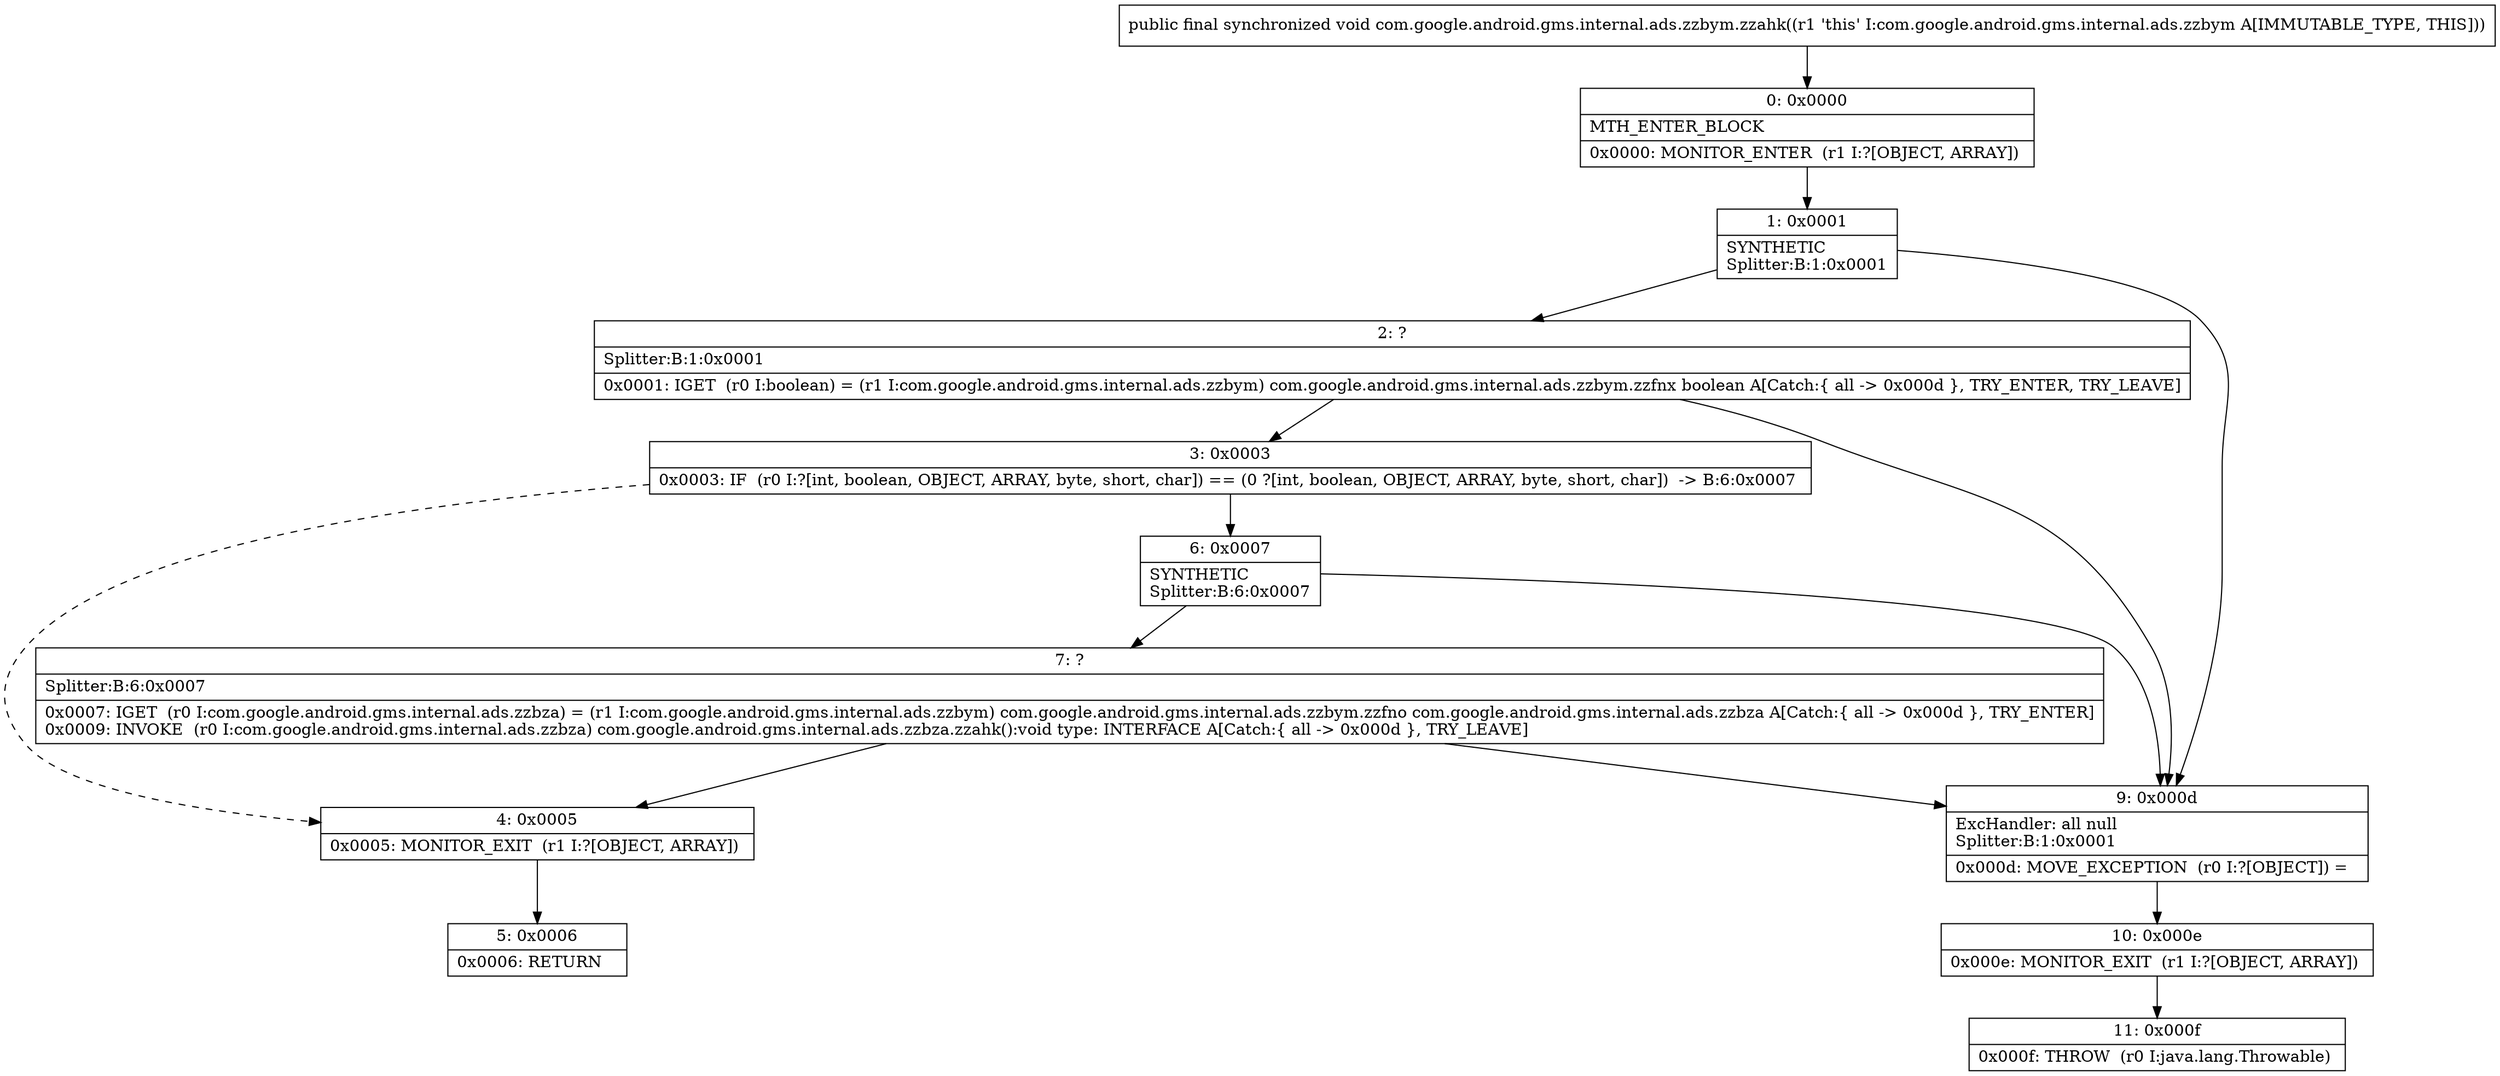 digraph "CFG forcom.google.android.gms.internal.ads.zzbym.zzahk()V" {
Node_0 [shape=record,label="{0\:\ 0x0000|MTH_ENTER_BLOCK\l|0x0000: MONITOR_ENTER  (r1 I:?[OBJECT, ARRAY]) \l}"];
Node_1 [shape=record,label="{1\:\ 0x0001|SYNTHETIC\lSplitter:B:1:0x0001\l}"];
Node_2 [shape=record,label="{2\:\ ?|Splitter:B:1:0x0001\l|0x0001: IGET  (r0 I:boolean) = (r1 I:com.google.android.gms.internal.ads.zzbym) com.google.android.gms.internal.ads.zzbym.zzfnx boolean A[Catch:\{ all \-\> 0x000d \}, TRY_ENTER, TRY_LEAVE]\l}"];
Node_3 [shape=record,label="{3\:\ 0x0003|0x0003: IF  (r0 I:?[int, boolean, OBJECT, ARRAY, byte, short, char]) == (0 ?[int, boolean, OBJECT, ARRAY, byte, short, char])  \-\> B:6:0x0007 \l}"];
Node_4 [shape=record,label="{4\:\ 0x0005|0x0005: MONITOR_EXIT  (r1 I:?[OBJECT, ARRAY]) \l}"];
Node_5 [shape=record,label="{5\:\ 0x0006|0x0006: RETURN   \l}"];
Node_6 [shape=record,label="{6\:\ 0x0007|SYNTHETIC\lSplitter:B:6:0x0007\l}"];
Node_7 [shape=record,label="{7\:\ ?|Splitter:B:6:0x0007\l|0x0007: IGET  (r0 I:com.google.android.gms.internal.ads.zzbza) = (r1 I:com.google.android.gms.internal.ads.zzbym) com.google.android.gms.internal.ads.zzbym.zzfno com.google.android.gms.internal.ads.zzbza A[Catch:\{ all \-\> 0x000d \}, TRY_ENTER]\l0x0009: INVOKE  (r0 I:com.google.android.gms.internal.ads.zzbza) com.google.android.gms.internal.ads.zzbza.zzahk():void type: INTERFACE A[Catch:\{ all \-\> 0x000d \}, TRY_LEAVE]\l}"];
Node_9 [shape=record,label="{9\:\ 0x000d|ExcHandler: all null\lSplitter:B:1:0x0001\l|0x000d: MOVE_EXCEPTION  (r0 I:?[OBJECT]) =  \l}"];
Node_10 [shape=record,label="{10\:\ 0x000e|0x000e: MONITOR_EXIT  (r1 I:?[OBJECT, ARRAY]) \l}"];
Node_11 [shape=record,label="{11\:\ 0x000f|0x000f: THROW  (r0 I:java.lang.Throwable) \l}"];
MethodNode[shape=record,label="{public final synchronized void com.google.android.gms.internal.ads.zzbym.zzahk((r1 'this' I:com.google.android.gms.internal.ads.zzbym A[IMMUTABLE_TYPE, THIS])) }"];
MethodNode -> Node_0;
Node_0 -> Node_1;
Node_1 -> Node_2;
Node_1 -> Node_9;
Node_2 -> Node_3;
Node_2 -> Node_9;
Node_3 -> Node_4[style=dashed];
Node_3 -> Node_6;
Node_4 -> Node_5;
Node_6 -> Node_7;
Node_6 -> Node_9;
Node_7 -> Node_9;
Node_7 -> Node_4;
Node_9 -> Node_10;
Node_10 -> Node_11;
}

